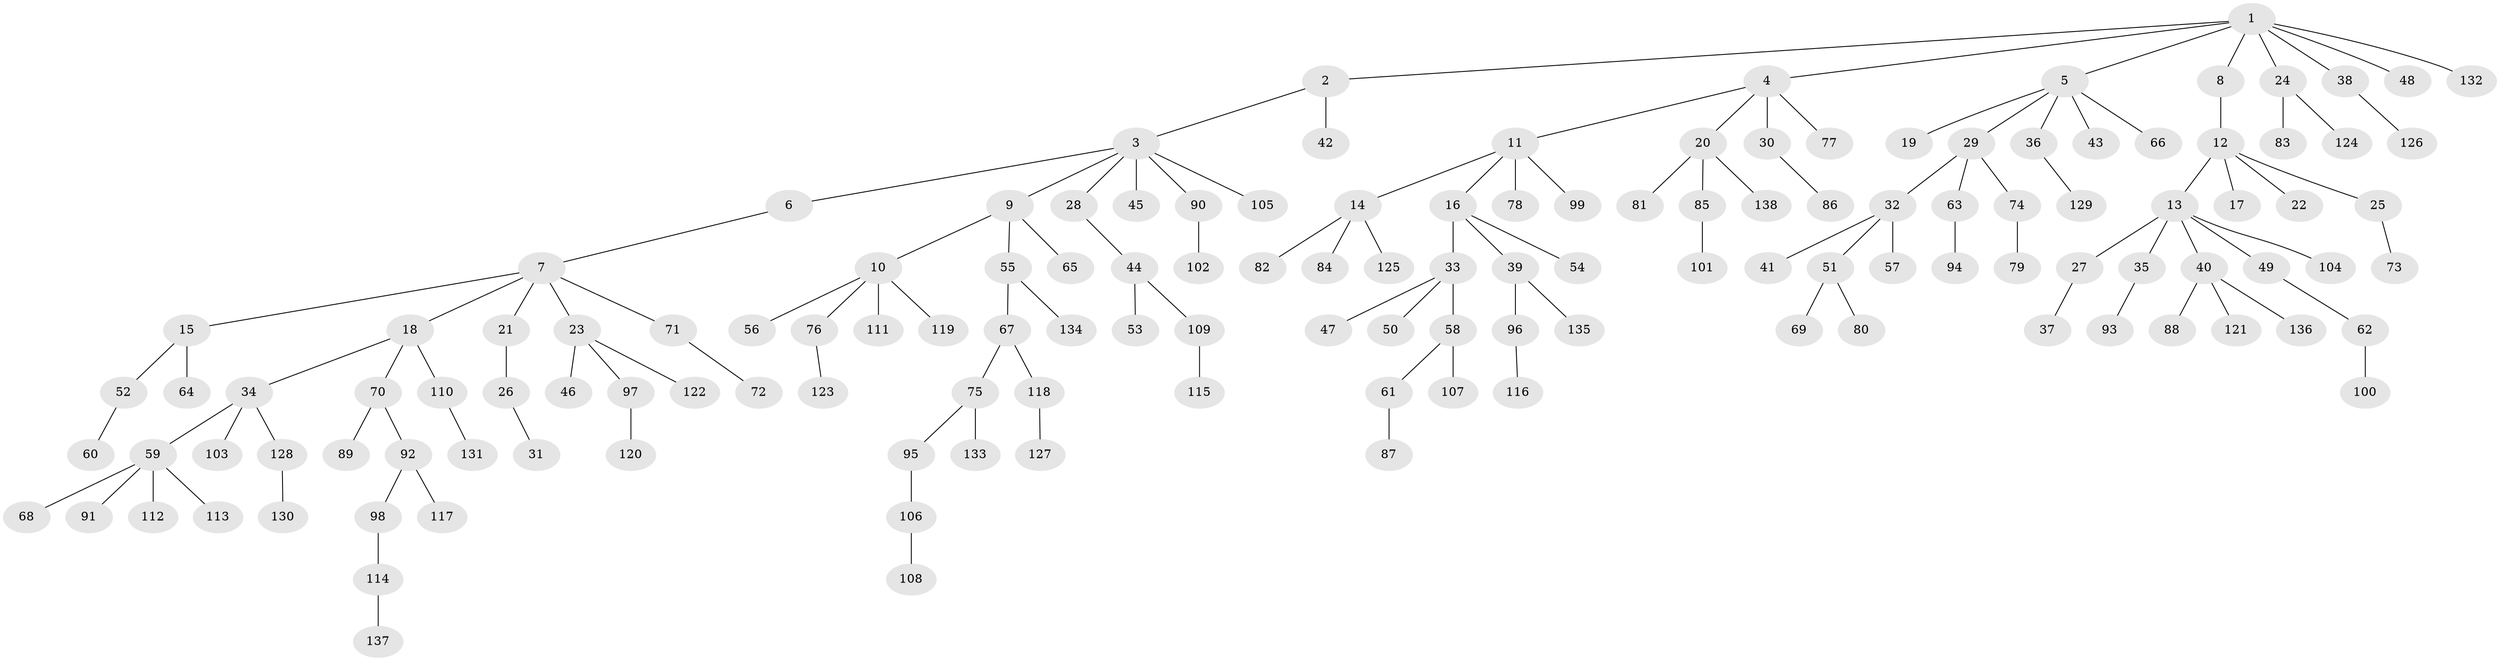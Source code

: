 // coarse degree distribution, {1: 0.6956521739130435, 2: 0.2028985507246377, 8: 0.014492753623188406, 4: 0.043478260869565216, 10: 0.014492753623188406, 19: 0.014492753623188406, 11: 0.014492753623188406}
// Generated by graph-tools (version 1.1) at 2025/56/03/04/25 21:56:37]
// undirected, 138 vertices, 137 edges
graph export_dot {
graph [start="1"]
  node [color=gray90,style=filled];
  1;
  2;
  3;
  4;
  5;
  6;
  7;
  8;
  9;
  10;
  11;
  12;
  13;
  14;
  15;
  16;
  17;
  18;
  19;
  20;
  21;
  22;
  23;
  24;
  25;
  26;
  27;
  28;
  29;
  30;
  31;
  32;
  33;
  34;
  35;
  36;
  37;
  38;
  39;
  40;
  41;
  42;
  43;
  44;
  45;
  46;
  47;
  48;
  49;
  50;
  51;
  52;
  53;
  54;
  55;
  56;
  57;
  58;
  59;
  60;
  61;
  62;
  63;
  64;
  65;
  66;
  67;
  68;
  69;
  70;
  71;
  72;
  73;
  74;
  75;
  76;
  77;
  78;
  79;
  80;
  81;
  82;
  83;
  84;
  85;
  86;
  87;
  88;
  89;
  90;
  91;
  92;
  93;
  94;
  95;
  96;
  97;
  98;
  99;
  100;
  101;
  102;
  103;
  104;
  105;
  106;
  107;
  108;
  109;
  110;
  111;
  112;
  113;
  114;
  115;
  116;
  117;
  118;
  119;
  120;
  121;
  122;
  123;
  124;
  125;
  126;
  127;
  128;
  129;
  130;
  131;
  132;
  133;
  134;
  135;
  136;
  137;
  138;
  1 -- 2;
  1 -- 4;
  1 -- 5;
  1 -- 8;
  1 -- 24;
  1 -- 38;
  1 -- 48;
  1 -- 132;
  2 -- 3;
  2 -- 42;
  3 -- 6;
  3 -- 9;
  3 -- 28;
  3 -- 45;
  3 -- 90;
  3 -- 105;
  4 -- 11;
  4 -- 20;
  4 -- 30;
  4 -- 77;
  5 -- 19;
  5 -- 29;
  5 -- 36;
  5 -- 43;
  5 -- 66;
  6 -- 7;
  7 -- 15;
  7 -- 18;
  7 -- 21;
  7 -- 23;
  7 -- 71;
  8 -- 12;
  9 -- 10;
  9 -- 55;
  9 -- 65;
  10 -- 56;
  10 -- 76;
  10 -- 111;
  10 -- 119;
  11 -- 14;
  11 -- 16;
  11 -- 78;
  11 -- 99;
  12 -- 13;
  12 -- 17;
  12 -- 22;
  12 -- 25;
  13 -- 27;
  13 -- 35;
  13 -- 40;
  13 -- 49;
  13 -- 104;
  14 -- 82;
  14 -- 84;
  14 -- 125;
  15 -- 52;
  15 -- 64;
  16 -- 33;
  16 -- 39;
  16 -- 54;
  18 -- 34;
  18 -- 70;
  18 -- 110;
  20 -- 81;
  20 -- 85;
  20 -- 138;
  21 -- 26;
  23 -- 46;
  23 -- 97;
  23 -- 122;
  24 -- 83;
  24 -- 124;
  25 -- 73;
  26 -- 31;
  27 -- 37;
  28 -- 44;
  29 -- 32;
  29 -- 63;
  29 -- 74;
  30 -- 86;
  32 -- 41;
  32 -- 51;
  32 -- 57;
  33 -- 47;
  33 -- 50;
  33 -- 58;
  34 -- 59;
  34 -- 103;
  34 -- 128;
  35 -- 93;
  36 -- 129;
  38 -- 126;
  39 -- 96;
  39 -- 135;
  40 -- 88;
  40 -- 121;
  40 -- 136;
  44 -- 53;
  44 -- 109;
  49 -- 62;
  51 -- 69;
  51 -- 80;
  52 -- 60;
  55 -- 67;
  55 -- 134;
  58 -- 61;
  58 -- 107;
  59 -- 68;
  59 -- 91;
  59 -- 112;
  59 -- 113;
  61 -- 87;
  62 -- 100;
  63 -- 94;
  67 -- 75;
  67 -- 118;
  70 -- 89;
  70 -- 92;
  71 -- 72;
  74 -- 79;
  75 -- 95;
  75 -- 133;
  76 -- 123;
  85 -- 101;
  90 -- 102;
  92 -- 98;
  92 -- 117;
  95 -- 106;
  96 -- 116;
  97 -- 120;
  98 -- 114;
  106 -- 108;
  109 -- 115;
  110 -- 131;
  114 -- 137;
  118 -- 127;
  128 -- 130;
}
